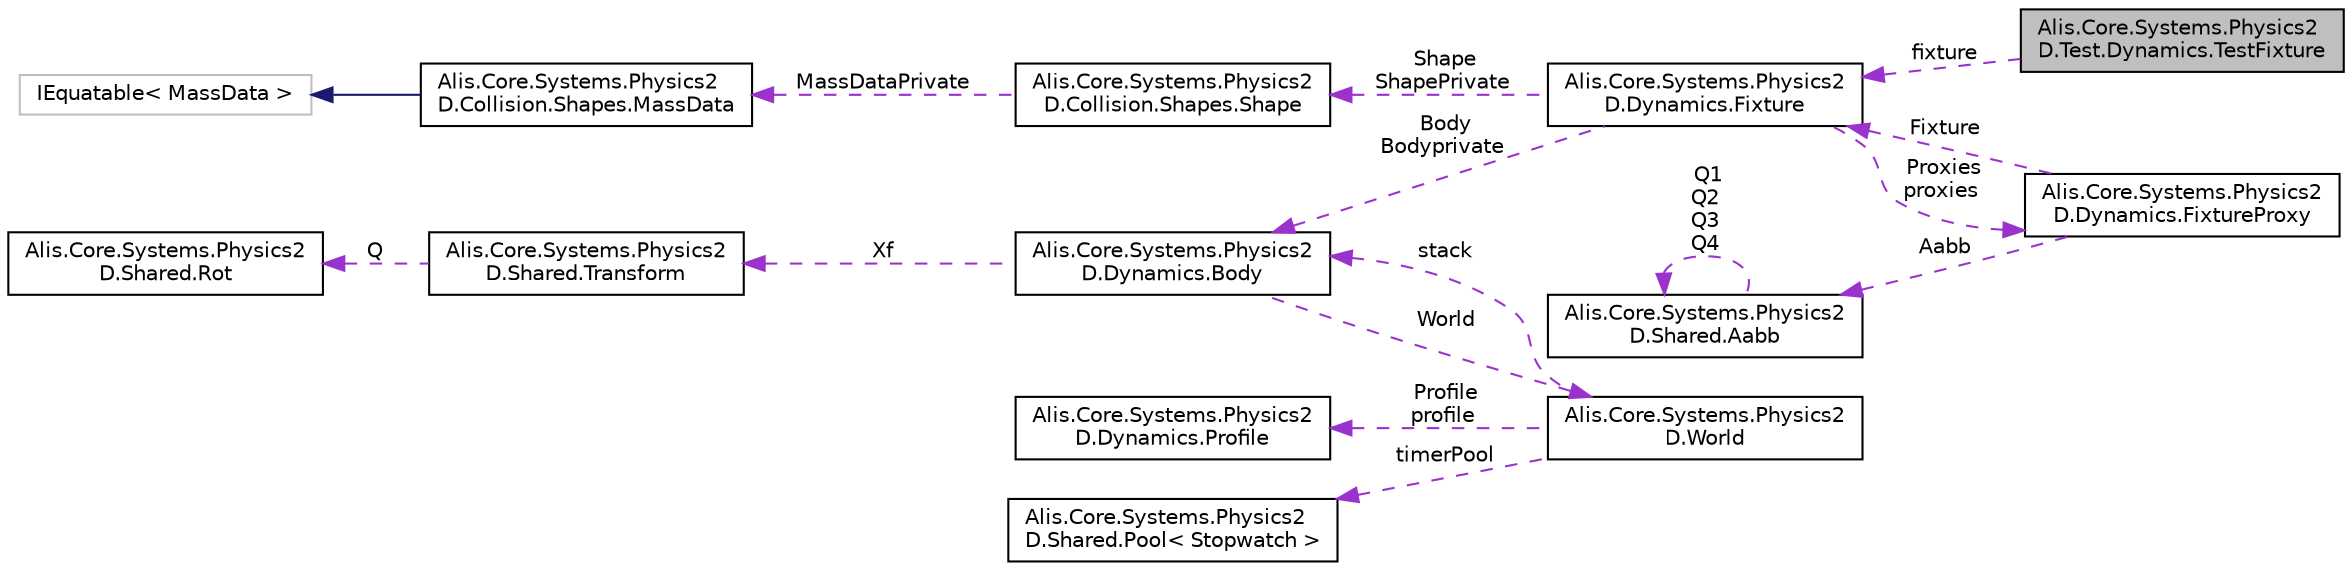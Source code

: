 digraph "Alis.Core.Systems.Physics2D.Test.Dynamics.TestFixture"
{
 // LATEX_PDF_SIZE
  edge [fontname="Helvetica",fontsize="10",labelfontname="Helvetica",labelfontsize="10"];
  node [fontname="Helvetica",fontsize="10",shape=record];
  rankdir="LR";
  Node1 [label="Alis.Core.Systems.Physics2\lD.Test.Dynamics.TestFixture",height=0.2,width=0.4,color="black", fillcolor="grey75", style="filled", fontcolor="black",tooltip="The test fixture class"];
  Node2 -> Node1 [dir="back",color="darkorchid3",fontsize="10",style="dashed",label=" fixture" ,fontname="Helvetica"];
  Node2 [label="Alis.Core.Systems.Physics2\lD.Dynamics.Fixture",height=0.2,width=0.4,color="black", fillcolor="white", style="filled",URL="$class_alis_1_1_core_1_1_systems_1_1_physics2_d_1_1_dynamics_1_1_fixture.html",tooltip="A fixture is used to attach a Shape to a body for collision detection. A fixture inherits its transfo..."];
  Node3 -> Node2 [dir="back",color="darkorchid3",fontsize="10",style="dashed",label=" Shape\nShapePrivate" ,fontname="Helvetica"];
  Node3 [label="Alis.Core.Systems.Physics2\lD.Collision.Shapes.Shape",height=0.2,width=0.4,color="black", fillcolor="white", style="filled",URL="$class_alis_1_1_core_1_1_systems_1_1_physics2_d_1_1_collision_1_1_shapes_1_1_shape.html",tooltip="A shape is used for collision detection. You can create a shape however you like. Shapes used for sim..."];
  Node4 -> Node3 [dir="back",color="darkorchid3",fontsize="10",style="dashed",label=" MassDataPrivate" ,fontname="Helvetica"];
  Node4 [label="Alis.Core.Systems.Physics2\lD.Collision.Shapes.MassData",height=0.2,width=0.4,color="black", fillcolor="white", style="filled",URL="$struct_alis_1_1_core_1_1_systems_1_1_physics2_d_1_1_collision_1_1_shapes_1_1_mass_data.html",tooltip="This holds the mass data computed for a shape."];
  Node5 -> Node4 [dir="back",color="midnightblue",fontsize="10",style="solid",fontname="Helvetica"];
  Node5 [label="IEquatable\< MassData \>",height=0.2,width=0.4,color="grey75", fillcolor="white", style="filled",tooltip=" "];
  Node6 -> Node2 [dir="back",color="darkorchid3",fontsize="10",style="dashed",label=" Body\nBodyprivate" ,fontname="Helvetica"];
  Node6 [label="Alis.Core.Systems.Physics2\lD.Dynamics.Body",height=0.2,width=0.4,color="black", fillcolor="white", style="filled",URL="$class_alis_1_1_core_1_1_systems_1_1_physics2_d_1_1_dynamics_1_1_body.html",tooltip="The body class"];
  Node7 -> Node6 [dir="back",color="darkorchid3",fontsize="10",style="dashed",label=" Xf" ,fontname="Helvetica"];
  Node7 [label="Alis.Core.Systems.Physics2\lD.Shared.Transform",height=0.2,width=0.4,color="black", fillcolor="white", style="filled",URL="$struct_alis_1_1_core_1_1_systems_1_1_physics2_d_1_1_shared_1_1_transform.html",tooltip="A transform contains translation and rotation. It is used to represent the position and orientation o..."];
  Node8 -> Node7 [dir="back",color="darkorchid3",fontsize="10",style="dashed",label=" Q" ,fontname="Helvetica"];
  Node8 [label="Alis.Core.Systems.Physics2\lD.Shared.Rot",height=0.2,width=0.4,color="black", fillcolor="white", style="filled",URL="$struct_alis_1_1_core_1_1_systems_1_1_physics2_d_1_1_shared_1_1_rot.html",tooltip="Rotation"];
  Node9 -> Node6 [dir="back",color="darkorchid3",fontsize="10",style="dashed",label=" World" ,fontname="Helvetica"];
  Node9 [label="Alis.Core.Systems.Physics2\lD.World",height=0.2,width=0.4,color="black", fillcolor="white", style="filled",URL="$class_alis_1_1_core_1_1_systems_1_1_physics2_d_1_1_world.html",tooltip="The world class manages all physics entities, dynamic simulation, and asynchronous queries."];
  Node6 -> Node9 [dir="back",color="darkorchid3",fontsize="10",style="dashed",label=" stack" ,fontname="Helvetica"];
  Node10 -> Node9 [dir="back",color="darkorchid3",fontsize="10",style="dashed",label=" Profile\nprofile" ,fontname="Helvetica"];
  Node10 [label="Alis.Core.Systems.Physics2\lD.Dynamics.Profile",height=0.2,width=0.4,color="black", fillcolor="white", style="filled",URL="$struct_alis_1_1_core_1_1_systems_1_1_physics2_d_1_1_dynamics_1_1_profile.html",tooltip="The profile"];
  Node11 -> Node9 [dir="back",color="darkorchid3",fontsize="10",style="dashed",label=" timerPool" ,fontname="Helvetica"];
  Node11 [label="Alis.Core.Systems.Physics2\lD.Shared.Pool\< Stopwatch \>",height=0.2,width=0.4,color="black", fillcolor="white", style="filled",URL="$class_alis_1_1_core_1_1_systems_1_1_physics2_d_1_1_shared_1_1_pool.html",tooltip=" "];
  Node12 -> Node2 [dir="back",color="darkorchid3",fontsize="10",style="dashed",label=" Proxies\nproxies" ,fontname="Helvetica"];
  Node12 [label="Alis.Core.Systems.Physics2\lD.Dynamics.FixtureProxy",height=0.2,width=0.4,color="black", fillcolor="white", style="filled",URL="$struct_alis_1_1_core_1_1_systems_1_1_physics2_d_1_1_dynamics_1_1_fixture_proxy.html",tooltip="This proxy is used internally to connect fixtures to the broad-phase."];
  Node13 -> Node12 [dir="back",color="darkorchid3",fontsize="10",style="dashed",label=" Aabb" ,fontname="Helvetica"];
  Node13 [label="Alis.Core.Systems.Physics2\lD.Shared.Aabb",height=0.2,width=0.4,color="black", fillcolor="white", style="filled",URL="$struct_alis_1_1_core_1_1_systems_1_1_physics2_d_1_1_shared_1_1_aabb.html",tooltip="An axis aligned bounding box."];
  Node13 -> Node13 [dir="back",color="darkorchid3",fontsize="10",style="dashed",label=" Q1\nQ2\nQ3\nQ4" ,fontname="Helvetica"];
  Node2 -> Node12 [dir="back",color="darkorchid3",fontsize="10",style="dashed",label=" Fixture" ,fontname="Helvetica"];
}
